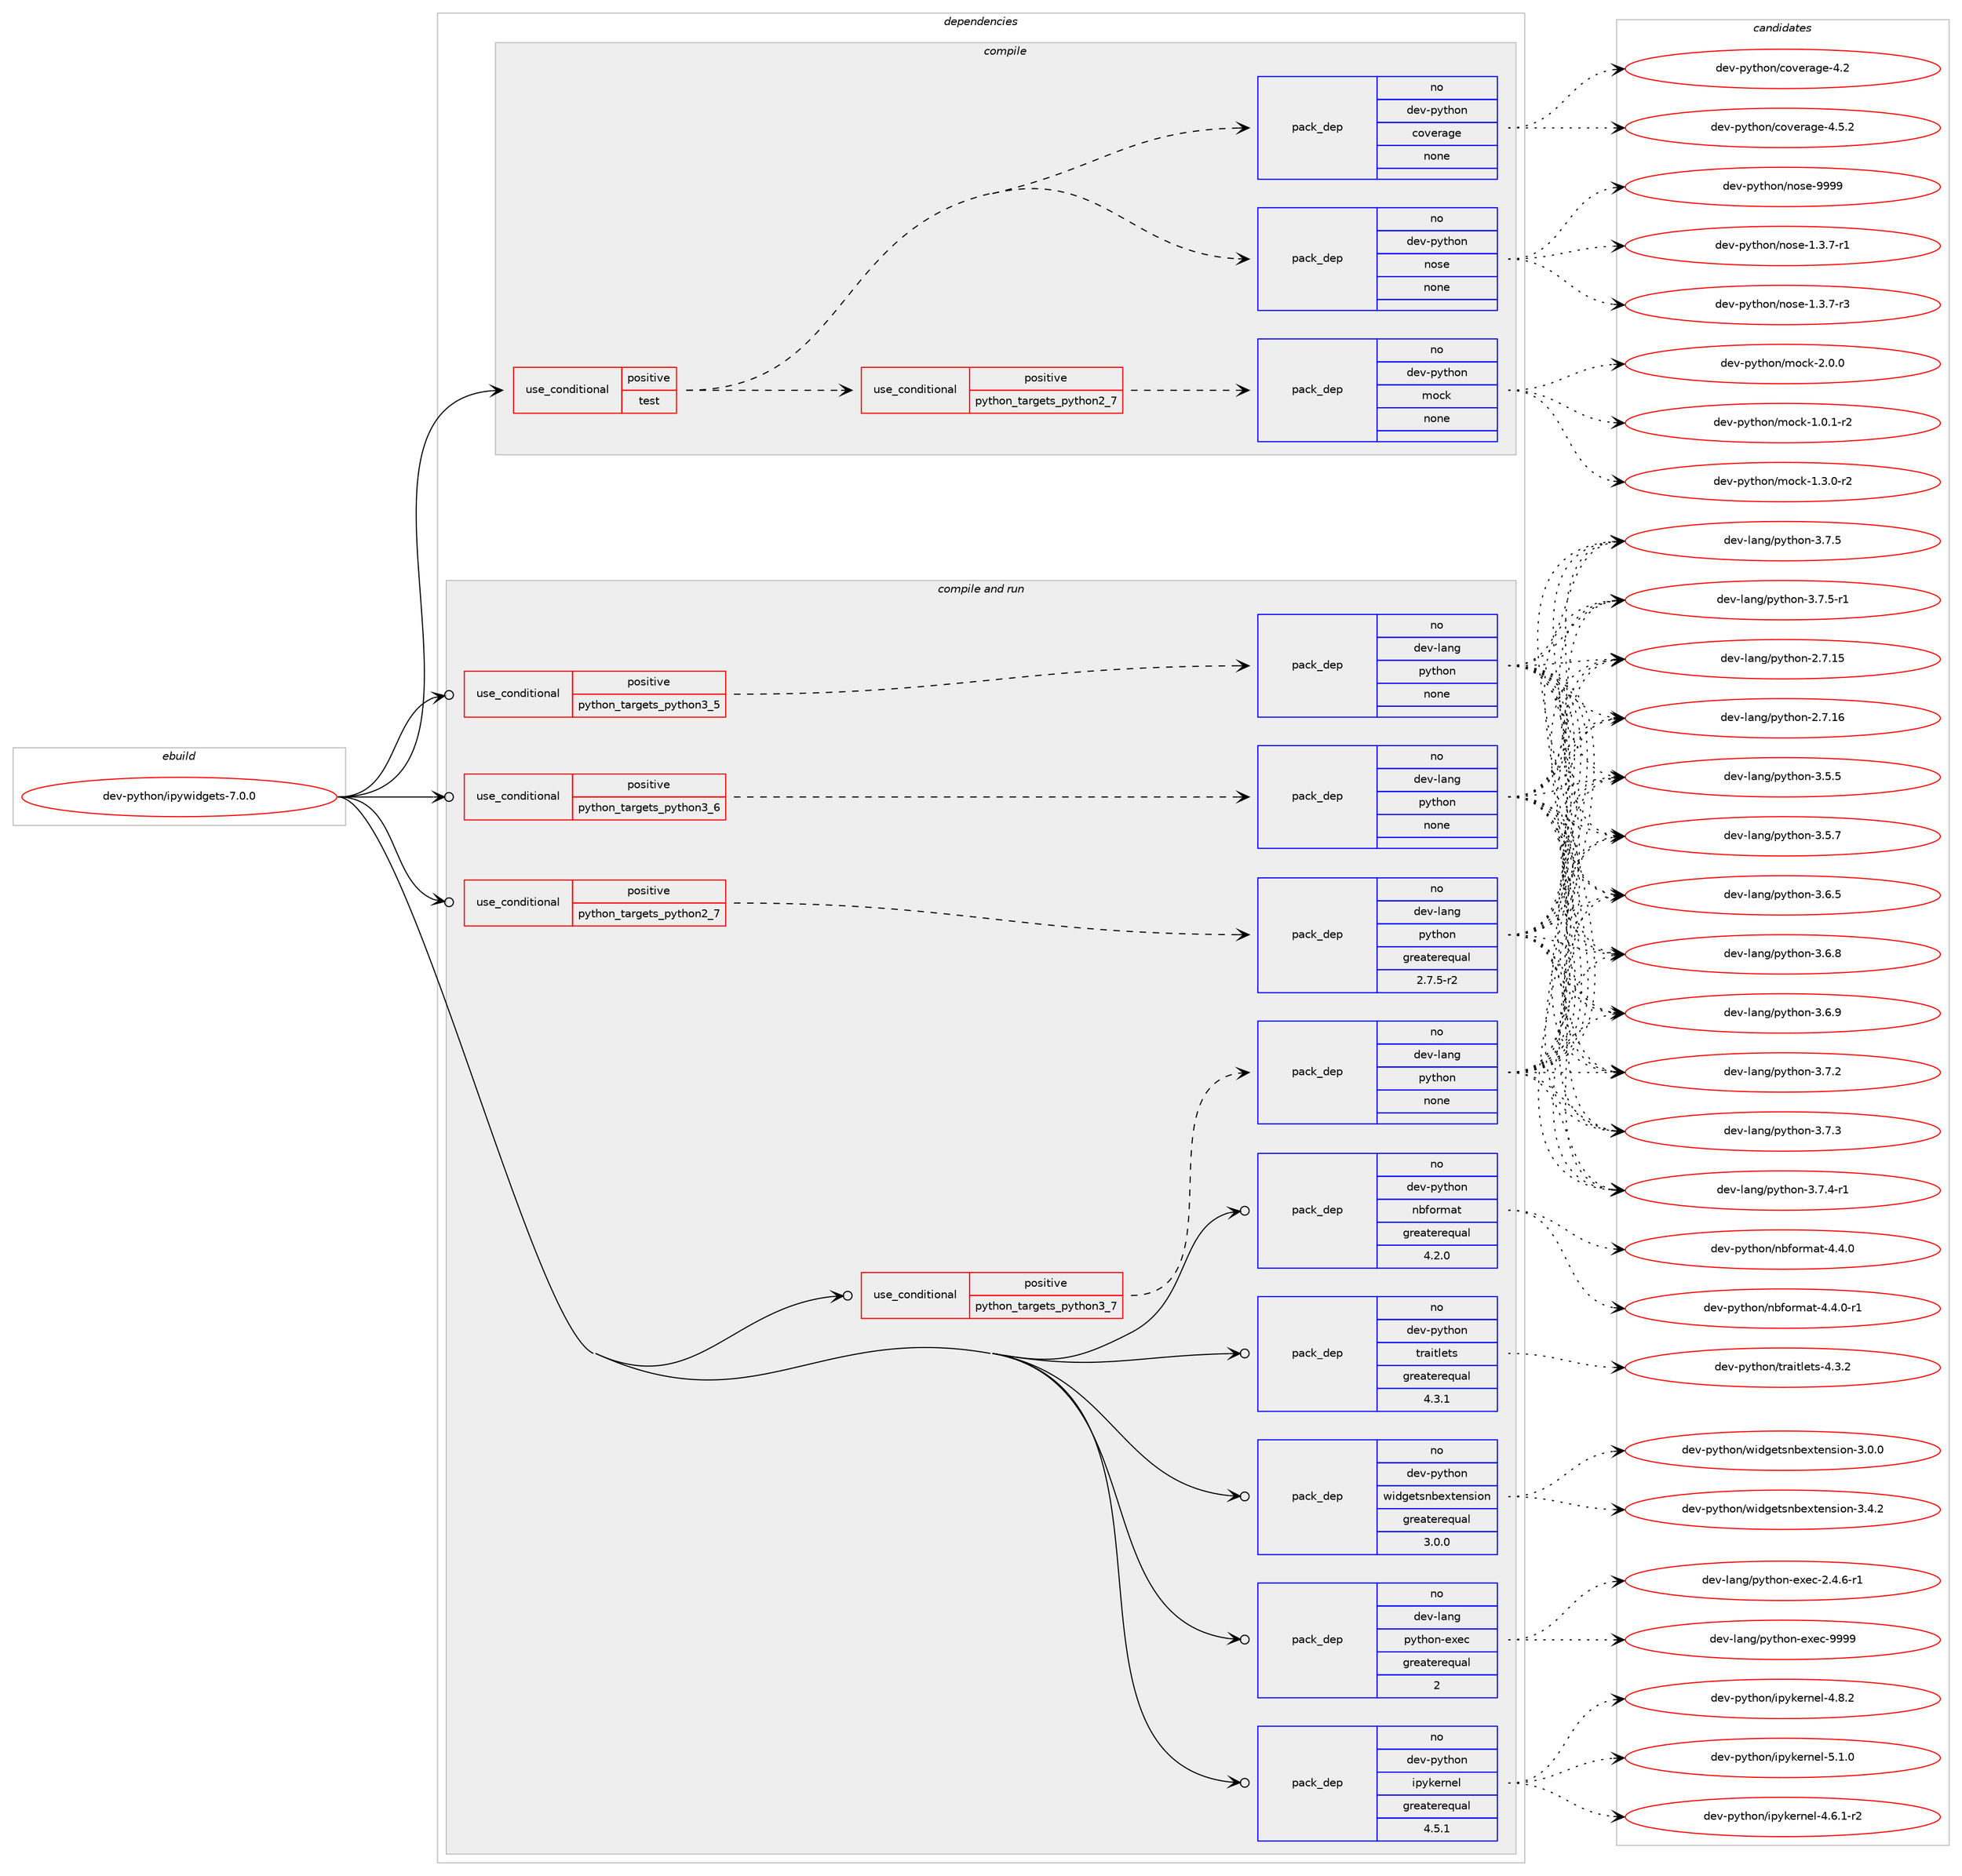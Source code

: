 digraph prolog {

# *************
# Graph options
# *************

newrank=true;
concentrate=true;
compound=true;
graph [rankdir=LR,fontname=Helvetica,fontsize=10,ranksep=1.5];#, ranksep=2.5, nodesep=0.2];
edge  [arrowhead=vee];
node  [fontname=Helvetica,fontsize=10];

# **********
# The ebuild
# **********

subgraph cluster_leftcol {
color=gray;
rank=same;
label=<<i>ebuild</i>>;
id [label="dev-python/ipywidgets-7.0.0", color=red, width=4, href="../dev-python/ipywidgets-7.0.0.svg"];
}

# ****************
# The dependencies
# ****************

subgraph cluster_midcol {
color=gray;
label=<<i>dependencies</i>>;
subgraph cluster_compile {
fillcolor="#eeeeee";
style=filled;
label=<<i>compile</i>>;
subgraph cond141062 {
dependency610042 [label=<<TABLE BORDER="0" CELLBORDER="1" CELLSPACING="0" CELLPADDING="4"><TR><TD ROWSPAN="3" CELLPADDING="10">use_conditional</TD></TR><TR><TD>positive</TD></TR><TR><TD>test</TD></TR></TABLE>>, shape=none, color=red];
subgraph cond141063 {
dependency610043 [label=<<TABLE BORDER="0" CELLBORDER="1" CELLSPACING="0" CELLPADDING="4"><TR><TD ROWSPAN="3" CELLPADDING="10">use_conditional</TD></TR><TR><TD>positive</TD></TR><TR><TD>python_targets_python2_7</TD></TR></TABLE>>, shape=none, color=red];
subgraph pack457181 {
dependency610044 [label=<<TABLE BORDER="0" CELLBORDER="1" CELLSPACING="0" CELLPADDING="4" WIDTH="220"><TR><TD ROWSPAN="6" CELLPADDING="30">pack_dep</TD></TR><TR><TD WIDTH="110">no</TD></TR><TR><TD>dev-python</TD></TR><TR><TD>mock</TD></TR><TR><TD>none</TD></TR><TR><TD></TD></TR></TABLE>>, shape=none, color=blue];
}
dependency610043:e -> dependency610044:w [weight=20,style="dashed",arrowhead="vee"];
}
dependency610042:e -> dependency610043:w [weight=20,style="dashed",arrowhead="vee"];
subgraph pack457182 {
dependency610045 [label=<<TABLE BORDER="0" CELLBORDER="1" CELLSPACING="0" CELLPADDING="4" WIDTH="220"><TR><TD ROWSPAN="6" CELLPADDING="30">pack_dep</TD></TR><TR><TD WIDTH="110">no</TD></TR><TR><TD>dev-python</TD></TR><TR><TD>nose</TD></TR><TR><TD>none</TD></TR><TR><TD></TD></TR></TABLE>>, shape=none, color=blue];
}
dependency610042:e -> dependency610045:w [weight=20,style="dashed",arrowhead="vee"];
subgraph pack457183 {
dependency610046 [label=<<TABLE BORDER="0" CELLBORDER="1" CELLSPACING="0" CELLPADDING="4" WIDTH="220"><TR><TD ROWSPAN="6" CELLPADDING="30">pack_dep</TD></TR><TR><TD WIDTH="110">no</TD></TR><TR><TD>dev-python</TD></TR><TR><TD>coverage</TD></TR><TR><TD>none</TD></TR><TR><TD></TD></TR></TABLE>>, shape=none, color=blue];
}
dependency610042:e -> dependency610046:w [weight=20,style="dashed",arrowhead="vee"];
}
id:e -> dependency610042:w [weight=20,style="solid",arrowhead="vee"];
}
subgraph cluster_compileandrun {
fillcolor="#eeeeee";
style=filled;
label=<<i>compile and run</i>>;
subgraph cond141064 {
dependency610047 [label=<<TABLE BORDER="0" CELLBORDER="1" CELLSPACING="0" CELLPADDING="4"><TR><TD ROWSPAN="3" CELLPADDING="10">use_conditional</TD></TR><TR><TD>positive</TD></TR><TR><TD>python_targets_python2_7</TD></TR></TABLE>>, shape=none, color=red];
subgraph pack457184 {
dependency610048 [label=<<TABLE BORDER="0" CELLBORDER="1" CELLSPACING="0" CELLPADDING="4" WIDTH="220"><TR><TD ROWSPAN="6" CELLPADDING="30">pack_dep</TD></TR><TR><TD WIDTH="110">no</TD></TR><TR><TD>dev-lang</TD></TR><TR><TD>python</TD></TR><TR><TD>greaterequal</TD></TR><TR><TD>2.7.5-r2</TD></TR></TABLE>>, shape=none, color=blue];
}
dependency610047:e -> dependency610048:w [weight=20,style="dashed",arrowhead="vee"];
}
id:e -> dependency610047:w [weight=20,style="solid",arrowhead="odotvee"];
subgraph cond141065 {
dependency610049 [label=<<TABLE BORDER="0" CELLBORDER="1" CELLSPACING="0" CELLPADDING="4"><TR><TD ROWSPAN="3" CELLPADDING="10">use_conditional</TD></TR><TR><TD>positive</TD></TR><TR><TD>python_targets_python3_5</TD></TR></TABLE>>, shape=none, color=red];
subgraph pack457185 {
dependency610050 [label=<<TABLE BORDER="0" CELLBORDER="1" CELLSPACING="0" CELLPADDING="4" WIDTH="220"><TR><TD ROWSPAN="6" CELLPADDING="30">pack_dep</TD></TR><TR><TD WIDTH="110">no</TD></TR><TR><TD>dev-lang</TD></TR><TR><TD>python</TD></TR><TR><TD>none</TD></TR><TR><TD></TD></TR></TABLE>>, shape=none, color=blue];
}
dependency610049:e -> dependency610050:w [weight=20,style="dashed",arrowhead="vee"];
}
id:e -> dependency610049:w [weight=20,style="solid",arrowhead="odotvee"];
subgraph cond141066 {
dependency610051 [label=<<TABLE BORDER="0" CELLBORDER="1" CELLSPACING="0" CELLPADDING="4"><TR><TD ROWSPAN="3" CELLPADDING="10">use_conditional</TD></TR><TR><TD>positive</TD></TR><TR><TD>python_targets_python3_6</TD></TR></TABLE>>, shape=none, color=red];
subgraph pack457186 {
dependency610052 [label=<<TABLE BORDER="0" CELLBORDER="1" CELLSPACING="0" CELLPADDING="4" WIDTH="220"><TR><TD ROWSPAN="6" CELLPADDING="30">pack_dep</TD></TR><TR><TD WIDTH="110">no</TD></TR><TR><TD>dev-lang</TD></TR><TR><TD>python</TD></TR><TR><TD>none</TD></TR><TR><TD></TD></TR></TABLE>>, shape=none, color=blue];
}
dependency610051:e -> dependency610052:w [weight=20,style="dashed",arrowhead="vee"];
}
id:e -> dependency610051:w [weight=20,style="solid",arrowhead="odotvee"];
subgraph cond141067 {
dependency610053 [label=<<TABLE BORDER="0" CELLBORDER="1" CELLSPACING="0" CELLPADDING="4"><TR><TD ROWSPAN="3" CELLPADDING="10">use_conditional</TD></TR><TR><TD>positive</TD></TR><TR><TD>python_targets_python3_7</TD></TR></TABLE>>, shape=none, color=red];
subgraph pack457187 {
dependency610054 [label=<<TABLE BORDER="0" CELLBORDER="1" CELLSPACING="0" CELLPADDING="4" WIDTH="220"><TR><TD ROWSPAN="6" CELLPADDING="30">pack_dep</TD></TR><TR><TD WIDTH="110">no</TD></TR><TR><TD>dev-lang</TD></TR><TR><TD>python</TD></TR><TR><TD>none</TD></TR><TR><TD></TD></TR></TABLE>>, shape=none, color=blue];
}
dependency610053:e -> dependency610054:w [weight=20,style="dashed",arrowhead="vee"];
}
id:e -> dependency610053:w [weight=20,style="solid",arrowhead="odotvee"];
subgraph pack457188 {
dependency610055 [label=<<TABLE BORDER="0" CELLBORDER="1" CELLSPACING="0" CELLPADDING="4" WIDTH="220"><TR><TD ROWSPAN="6" CELLPADDING="30">pack_dep</TD></TR><TR><TD WIDTH="110">no</TD></TR><TR><TD>dev-lang</TD></TR><TR><TD>python-exec</TD></TR><TR><TD>greaterequal</TD></TR><TR><TD>2</TD></TR></TABLE>>, shape=none, color=blue];
}
id:e -> dependency610055:w [weight=20,style="solid",arrowhead="odotvee"];
subgraph pack457189 {
dependency610056 [label=<<TABLE BORDER="0" CELLBORDER="1" CELLSPACING="0" CELLPADDING="4" WIDTH="220"><TR><TD ROWSPAN="6" CELLPADDING="30">pack_dep</TD></TR><TR><TD WIDTH="110">no</TD></TR><TR><TD>dev-python</TD></TR><TR><TD>ipykernel</TD></TR><TR><TD>greaterequal</TD></TR><TR><TD>4.5.1</TD></TR></TABLE>>, shape=none, color=blue];
}
id:e -> dependency610056:w [weight=20,style="solid",arrowhead="odotvee"];
subgraph pack457190 {
dependency610057 [label=<<TABLE BORDER="0" CELLBORDER="1" CELLSPACING="0" CELLPADDING="4" WIDTH="220"><TR><TD ROWSPAN="6" CELLPADDING="30">pack_dep</TD></TR><TR><TD WIDTH="110">no</TD></TR><TR><TD>dev-python</TD></TR><TR><TD>nbformat</TD></TR><TR><TD>greaterequal</TD></TR><TR><TD>4.2.0</TD></TR></TABLE>>, shape=none, color=blue];
}
id:e -> dependency610057:w [weight=20,style="solid",arrowhead="odotvee"];
subgraph pack457191 {
dependency610058 [label=<<TABLE BORDER="0" CELLBORDER="1" CELLSPACING="0" CELLPADDING="4" WIDTH="220"><TR><TD ROWSPAN="6" CELLPADDING="30">pack_dep</TD></TR><TR><TD WIDTH="110">no</TD></TR><TR><TD>dev-python</TD></TR><TR><TD>traitlets</TD></TR><TR><TD>greaterequal</TD></TR><TR><TD>4.3.1</TD></TR></TABLE>>, shape=none, color=blue];
}
id:e -> dependency610058:w [weight=20,style="solid",arrowhead="odotvee"];
subgraph pack457192 {
dependency610059 [label=<<TABLE BORDER="0" CELLBORDER="1" CELLSPACING="0" CELLPADDING="4" WIDTH="220"><TR><TD ROWSPAN="6" CELLPADDING="30">pack_dep</TD></TR><TR><TD WIDTH="110">no</TD></TR><TR><TD>dev-python</TD></TR><TR><TD>widgetsnbextension</TD></TR><TR><TD>greaterequal</TD></TR><TR><TD>3.0.0</TD></TR></TABLE>>, shape=none, color=blue];
}
id:e -> dependency610059:w [weight=20,style="solid",arrowhead="odotvee"];
}
subgraph cluster_run {
fillcolor="#eeeeee";
style=filled;
label=<<i>run</i>>;
}
}

# **************
# The candidates
# **************

subgraph cluster_choices {
rank=same;
color=gray;
label=<<i>candidates</i>>;

subgraph choice457181 {
color=black;
nodesep=1;
choice1001011184511212111610411111047109111991074549464846494511450 [label="dev-python/mock-1.0.1-r2", color=red, width=4,href="../dev-python/mock-1.0.1-r2.svg"];
choice1001011184511212111610411111047109111991074549465146484511450 [label="dev-python/mock-1.3.0-r2", color=red, width=4,href="../dev-python/mock-1.3.0-r2.svg"];
choice100101118451121211161041111104710911199107455046484648 [label="dev-python/mock-2.0.0", color=red, width=4,href="../dev-python/mock-2.0.0.svg"];
dependency610044:e -> choice1001011184511212111610411111047109111991074549464846494511450:w [style=dotted,weight="100"];
dependency610044:e -> choice1001011184511212111610411111047109111991074549465146484511450:w [style=dotted,weight="100"];
dependency610044:e -> choice100101118451121211161041111104710911199107455046484648:w [style=dotted,weight="100"];
}
subgraph choice457182 {
color=black;
nodesep=1;
choice10010111845112121116104111110471101111151014549465146554511449 [label="dev-python/nose-1.3.7-r1", color=red, width=4,href="../dev-python/nose-1.3.7-r1.svg"];
choice10010111845112121116104111110471101111151014549465146554511451 [label="dev-python/nose-1.3.7-r3", color=red, width=4,href="../dev-python/nose-1.3.7-r3.svg"];
choice10010111845112121116104111110471101111151014557575757 [label="dev-python/nose-9999", color=red, width=4,href="../dev-python/nose-9999.svg"];
dependency610045:e -> choice10010111845112121116104111110471101111151014549465146554511449:w [style=dotted,weight="100"];
dependency610045:e -> choice10010111845112121116104111110471101111151014549465146554511451:w [style=dotted,weight="100"];
dependency610045:e -> choice10010111845112121116104111110471101111151014557575757:w [style=dotted,weight="100"];
}
subgraph choice457183 {
color=black;
nodesep=1;
choice1001011184511212111610411111047991111181011149710310145524650 [label="dev-python/coverage-4.2", color=red, width=4,href="../dev-python/coverage-4.2.svg"];
choice10010111845112121116104111110479911111810111497103101455246534650 [label="dev-python/coverage-4.5.2", color=red, width=4,href="../dev-python/coverage-4.5.2.svg"];
dependency610046:e -> choice1001011184511212111610411111047991111181011149710310145524650:w [style=dotted,weight="100"];
dependency610046:e -> choice10010111845112121116104111110479911111810111497103101455246534650:w [style=dotted,weight="100"];
}
subgraph choice457184 {
color=black;
nodesep=1;
choice10010111845108971101034711212111610411111045504655464953 [label="dev-lang/python-2.7.15", color=red, width=4,href="../dev-lang/python-2.7.15.svg"];
choice10010111845108971101034711212111610411111045504655464954 [label="dev-lang/python-2.7.16", color=red, width=4,href="../dev-lang/python-2.7.16.svg"];
choice100101118451089711010347112121116104111110455146534653 [label="dev-lang/python-3.5.5", color=red, width=4,href="../dev-lang/python-3.5.5.svg"];
choice100101118451089711010347112121116104111110455146534655 [label="dev-lang/python-3.5.7", color=red, width=4,href="../dev-lang/python-3.5.7.svg"];
choice100101118451089711010347112121116104111110455146544653 [label="dev-lang/python-3.6.5", color=red, width=4,href="../dev-lang/python-3.6.5.svg"];
choice100101118451089711010347112121116104111110455146544656 [label="dev-lang/python-3.6.8", color=red, width=4,href="../dev-lang/python-3.6.8.svg"];
choice100101118451089711010347112121116104111110455146544657 [label="dev-lang/python-3.6.9", color=red, width=4,href="../dev-lang/python-3.6.9.svg"];
choice100101118451089711010347112121116104111110455146554650 [label="dev-lang/python-3.7.2", color=red, width=4,href="../dev-lang/python-3.7.2.svg"];
choice100101118451089711010347112121116104111110455146554651 [label="dev-lang/python-3.7.3", color=red, width=4,href="../dev-lang/python-3.7.3.svg"];
choice1001011184510897110103471121211161041111104551465546524511449 [label="dev-lang/python-3.7.4-r1", color=red, width=4,href="../dev-lang/python-3.7.4-r1.svg"];
choice100101118451089711010347112121116104111110455146554653 [label="dev-lang/python-3.7.5", color=red, width=4,href="../dev-lang/python-3.7.5.svg"];
choice1001011184510897110103471121211161041111104551465546534511449 [label="dev-lang/python-3.7.5-r1", color=red, width=4,href="../dev-lang/python-3.7.5-r1.svg"];
dependency610048:e -> choice10010111845108971101034711212111610411111045504655464953:w [style=dotted,weight="100"];
dependency610048:e -> choice10010111845108971101034711212111610411111045504655464954:w [style=dotted,weight="100"];
dependency610048:e -> choice100101118451089711010347112121116104111110455146534653:w [style=dotted,weight="100"];
dependency610048:e -> choice100101118451089711010347112121116104111110455146534655:w [style=dotted,weight="100"];
dependency610048:e -> choice100101118451089711010347112121116104111110455146544653:w [style=dotted,weight="100"];
dependency610048:e -> choice100101118451089711010347112121116104111110455146544656:w [style=dotted,weight="100"];
dependency610048:e -> choice100101118451089711010347112121116104111110455146544657:w [style=dotted,weight="100"];
dependency610048:e -> choice100101118451089711010347112121116104111110455146554650:w [style=dotted,weight="100"];
dependency610048:e -> choice100101118451089711010347112121116104111110455146554651:w [style=dotted,weight="100"];
dependency610048:e -> choice1001011184510897110103471121211161041111104551465546524511449:w [style=dotted,weight="100"];
dependency610048:e -> choice100101118451089711010347112121116104111110455146554653:w [style=dotted,weight="100"];
dependency610048:e -> choice1001011184510897110103471121211161041111104551465546534511449:w [style=dotted,weight="100"];
}
subgraph choice457185 {
color=black;
nodesep=1;
choice10010111845108971101034711212111610411111045504655464953 [label="dev-lang/python-2.7.15", color=red, width=4,href="../dev-lang/python-2.7.15.svg"];
choice10010111845108971101034711212111610411111045504655464954 [label="dev-lang/python-2.7.16", color=red, width=4,href="../dev-lang/python-2.7.16.svg"];
choice100101118451089711010347112121116104111110455146534653 [label="dev-lang/python-3.5.5", color=red, width=4,href="../dev-lang/python-3.5.5.svg"];
choice100101118451089711010347112121116104111110455146534655 [label="dev-lang/python-3.5.7", color=red, width=4,href="../dev-lang/python-3.5.7.svg"];
choice100101118451089711010347112121116104111110455146544653 [label="dev-lang/python-3.6.5", color=red, width=4,href="../dev-lang/python-3.6.5.svg"];
choice100101118451089711010347112121116104111110455146544656 [label="dev-lang/python-3.6.8", color=red, width=4,href="../dev-lang/python-3.6.8.svg"];
choice100101118451089711010347112121116104111110455146544657 [label="dev-lang/python-3.6.9", color=red, width=4,href="../dev-lang/python-3.6.9.svg"];
choice100101118451089711010347112121116104111110455146554650 [label="dev-lang/python-3.7.2", color=red, width=4,href="../dev-lang/python-3.7.2.svg"];
choice100101118451089711010347112121116104111110455146554651 [label="dev-lang/python-3.7.3", color=red, width=4,href="../dev-lang/python-3.7.3.svg"];
choice1001011184510897110103471121211161041111104551465546524511449 [label="dev-lang/python-3.7.4-r1", color=red, width=4,href="../dev-lang/python-3.7.4-r1.svg"];
choice100101118451089711010347112121116104111110455146554653 [label="dev-lang/python-3.7.5", color=red, width=4,href="../dev-lang/python-3.7.5.svg"];
choice1001011184510897110103471121211161041111104551465546534511449 [label="dev-lang/python-3.7.5-r1", color=red, width=4,href="../dev-lang/python-3.7.5-r1.svg"];
dependency610050:e -> choice10010111845108971101034711212111610411111045504655464953:w [style=dotted,weight="100"];
dependency610050:e -> choice10010111845108971101034711212111610411111045504655464954:w [style=dotted,weight="100"];
dependency610050:e -> choice100101118451089711010347112121116104111110455146534653:w [style=dotted,weight="100"];
dependency610050:e -> choice100101118451089711010347112121116104111110455146534655:w [style=dotted,weight="100"];
dependency610050:e -> choice100101118451089711010347112121116104111110455146544653:w [style=dotted,weight="100"];
dependency610050:e -> choice100101118451089711010347112121116104111110455146544656:w [style=dotted,weight="100"];
dependency610050:e -> choice100101118451089711010347112121116104111110455146544657:w [style=dotted,weight="100"];
dependency610050:e -> choice100101118451089711010347112121116104111110455146554650:w [style=dotted,weight="100"];
dependency610050:e -> choice100101118451089711010347112121116104111110455146554651:w [style=dotted,weight="100"];
dependency610050:e -> choice1001011184510897110103471121211161041111104551465546524511449:w [style=dotted,weight="100"];
dependency610050:e -> choice100101118451089711010347112121116104111110455146554653:w [style=dotted,weight="100"];
dependency610050:e -> choice1001011184510897110103471121211161041111104551465546534511449:w [style=dotted,weight="100"];
}
subgraph choice457186 {
color=black;
nodesep=1;
choice10010111845108971101034711212111610411111045504655464953 [label="dev-lang/python-2.7.15", color=red, width=4,href="../dev-lang/python-2.7.15.svg"];
choice10010111845108971101034711212111610411111045504655464954 [label="dev-lang/python-2.7.16", color=red, width=4,href="../dev-lang/python-2.7.16.svg"];
choice100101118451089711010347112121116104111110455146534653 [label="dev-lang/python-3.5.5", color=red, width=4,href="../dev-lang/python-3.5.5.svg"];
choice100101118451089711010347112121116104111110455146534655 [label="dev-lang/python-3.5.7", color=red, width=4,href="../dev-lang/python-3.5.7.svg"];
choice100101118451089711010347112121116104111110455146544653 [label="dev-lang/python-3.6.5", color=red, width=4,href="../dev-lang/python-3.6.5.svg"];
choice100101118451089711010347112121116104111110455146544656 [label="dev-lang/python-3.6.8", color=red, width=4,href="../dev-lang/python-3.6.8.svg"];
choice100101118451089711010347112121116104111110455146544657 [label="dev-lang/python-3.6.9", color=red, width=4,href="../dev-lang/python-3.6.9.svg"];
choice100101118451089711010347112121116104111110455146554650 [label="dev-lang/python-3.7.2", color=red, width=4,href="../dev-lang/python-3.7.2.svg"];
choice100101118451089711010347112121116104111110455146554651 [label="dev-lang/python-3.7.3", color=red, width=4,href="../dev-lang/python-3.7.3.svg"];
choice1001011184510897110103471121211161041111104551465546524511449 [label="dev-lang/python-3.7.4-r1", color=red, width=4,href="../dev-lang/python-3.7.4-r1.svg"];
choice100101118451089711010347112121116104111110455146554653 [label="dev-lang/python-3.7.5", color=red, width=4,href="../dev-lang/python-3.7.5.svg"];
choice1001011184510897110103471121211161041111104551465546534511449 [label="dev-lang/python-3.7.5-r1", color=red, width=4,href="../dev-lang/python-3.7.5-r1.svg"];
dependency610052:e -> choice10010111845108971101034711212111610411111045504655464953:w [style=dotted,weight="100"];
dependency610052:e -> choice10010111845108971101034711212111610411111045504655464954:w [style=dotted,weight="100"];
dependency610052:e -> choice100101118451089711010347112121116104111110455146534653:w [style=dotted,weight="100"];
dependency610052:e -> choice100101118451089711010347112121116104111110455146534655:w [style=dotted,weight="100"];
dependency610052:e -> choice100101118451089711010347112121116104111110455146544653:w [style=dotted,weight="100"];
dependency610052:e -> choice100101118451089711010347112121116104111110455146544656:w [style=dotted,weight="100"];
dependency610052:e -> choice100101118451089711010347112121116104111110455146544657:w [style=dotted,weight="100"];
dependency610052:e -> choice100101118451089711010347112121116104111110455146554650:w [style=dotted,weight="100"];
dependency610052:e -> choice100101118451089711010347112121116104111110455146554651:w [style=dotted,weight="100"];
dependency610052:e -> choice1001011184510897110103471121211161041111104551465546524511449:w [style=dotted,weight="100"];
dependency610052:e -> choice100101118451089711010347112121116104111110455146554653:w [style=dotted,weight="100"];
dependency610052:e -> choice1001011184510897110103471121211161041111104551465546534511449:w [style=dotted,weight="100"];
}
subgraph choice457187 {
color=black;
nodesep=1;
choice10010111845108971101034711212111610411111045504655464953 [label="dev-lang/python-2.7.15", color=red, width=4,href="../dev-lang/python-2.7.15.svg"];
choice10010111845108971101034711212111610411111045504655464954 [label="dev-lang/python-2.7.16", color=red, width=4,href="../dev-lang/python-2.7.16.svg"];
choice100101118451089711010347112121116104111110455146534653 [label="dev-lang/python-3.5.5", color=red, width=4,href="../dev-lang/python-3.5.5.svg"];
choice100101118451089711010347112121116104111110455146534655 [label="dev-lang/python-3.5.7", color=red, width=4,href="../dev-lang/python-3.5.7.svg"];
choice100101118451089711010347112121116104111110455146544653 [label="dev-lang/python-3.6.5", color=red, width=4,href="../dev-lang/python-3.6.5.svg"];
choice100101118451089711010347112121116104111110455146544656 [label="dev-lang/python-3.6.8", color=red, width=4,href="../dev-lang/python-3.6.8.svg"];
choice100101118451089711010347112121116104111110455146544657 [label="dev-lang/python-3.6.9", color=red, width=4,href="../dev-lang/python-3.6.9.svg"];
choice100101118451089711010347112121116104111110455146554650 [label="dev-lang/python-3.7.2", color=red, width=4,href="../dev-lang/python-3.7.2.svg"];
choice100101118451089711010347112121116104111110455146554651 [label="dev-lang/python-3.7.3", color=red, width=4,href="../dev-lang/python-3.7.3.svg"];
choice1001011184510897110103471121211161041111104551465546524511449 [label="dev-lang/python-3.7.4-r1", color=red, width=4,href="../dev-lang/python-3.7.4-r1.svg"];
choice100101118451089711010347112121116104111110455146554653 [label="dev-lang/python-3.7.5", color=red, width=4,href="../dev-lang/python-3.7.5.svg"];
choice1001011184510897110103471121211161041111104551465546534511449 [label="dev-lang/python-3.7.5-r1", color=red, width=4,href="../dev-lang/python-3.7.5-r1.svg"];
dependency610054:e -> choice10010111845108971101034711212111610411111045504655464953:w [style=dotted,weight="100"];
dependency610054:e -> choice10010111845108971101034711212111610411111045504655464954:w [style=dotted,weight="100"];
dependency610054:e -> choice100101118451089711010347112121116104111110455146534653:w [style=dotted,weight="100"];
dependency610054:e -> choice100101118451089711010347112121116104111110455146534655:w [style=dotted,weight="100"];
dependency610054:e -> choice100101118451089711010347112121116104111110455146544653:w [style=dotted,weight="100"];
dependency610054:e -> choice100101118451089711010347112121116104111110455146544656:w [style=dotted,weight="100"];
dependency610054:e -> choice100101118451089711010347112121116104111110455146544657:w [style=dotted,weight="100"];
dependency610054:e -> choice100101118451089711010347112121116104111110455146554650:w [style=dotted,weight="100"];
dependency610054:e -> choice100101118451089711010347112121116104111110455146554651:w [style=dotted,weight="100"];
dependency610054:e -> choice1001011184510897110103471121211161041111104551465546524511449:w [style=dotted,weight="100"];
dependency610054:e -> choice100101118451089711010347112121116104111110455146554653:w [style=dotted,weight="100"];
dependency610054:e -> choice1001011184510897110103471121211161041111104551465546534511449:w [style=dotted,weight="100"];
}
subgraph choice457188 {
color=black;
nodesep=1;
choice10010111845108971101034711212111610411111045101120101994550465246544511449 [label="dev-lang/python-exec-2.4.6-r1", color=red, width=4,href="../dev-lang/python-exec-2.4.6-r1.svg"];
choice10010111845108971101034711212111610411111045101120101994557575757 [label="dev-lang/python-exec-9999", color=red, width=4,href="../dev-lang/python-exec-9999.svg"];
dependency610055:e -> choice10010111845108971101034711212111610411111045101120101994550465246544511449:w [style=dotted,weight="100"];
dependency610055:e -> choice10010111845108971101034711212111610411111045101120101994557575757:w [style=dotted,weight="100"];
}
subgraph choice457189 {
color=black;
nodesep=1;
choice10010111845112121116104111110471051121211071011141101011084552465446494511450 [label="dev-python/ipykernel-4.6.1-r2", color=red, width=4,href="../dev-python/ipykernel-4.6.1-r2.svg"];
choice1001011184511212111610411111047105112121107101114110101108455246564650 [label="dev-python/ipykernel-4.8.2", color=red, width=4,href="../dev-python/ipykernel-4.8.2.svg"];
choice1001011184511212111610411111047105112121107101114110101108455346494648 [label="dev-python/ipykernel-5.1.0", color=red, width=4,href="../dev-python/ipykernel-5.1.0.svg"];
dependency610056:e -> choice10010111845112121116104111110471051121211071011141101011084552465446494511450:w [style=dotted,weight="100"];
dependency610056:e -> choice1001011184511212111610411111047105112121107101114110101108455246564650:w [style=dotted,weight="100"];
dependency610056:e -> choice1001011184511212111610411111047105112121107101114110101108455346494648:w [style=dotted,weight="100"];
}
subgraph choice457190 {
color=black;
nodesep=1;
choice10010111845112121116104111110471109810211111410997116455246524648 [label="dev-python/nbformat-4.4.0", color=red, width=4,href="../dev-python/nbformat-4.4.0.svg"];
choice100101118451121211161041111104711098102111114109971164552465246484511449 [label="dev-python/nbformat-4.4.0-r1", color=red, width=4,href="../dev-python/nbformat-4.4.0-r1.svg"];
dependency610057:e -> choice10010111845112121116104111110471109810211111410997116455246524648:w [style=dotted,weight="100"];
dependency610057:e -> choice100101118451121211161041111104711098102111114109971164552465246484511449:w [style=dotted,weight="100"];
}
subgraph choice457191 {
color=black;
nodesep=1;
choice100101118451121211161041111104711611497105116108101116115455246514650 [label="dev-python/traitlets-4.3.2", color=red, width=4,href="../dev-python/traitlets-4.3.2.svg"];
dependency610058:e -> choice100101118451121211161041111104711611497105116108101116115455246514650:w [style=dotted,weight="100"];
}
subgraph choice457192 {
color=black;
nodesep=1;
choice100101118451121211161041111104711910510010310111611511098101120116101110115105111110455146484648 [label="dev-python/widgetsnbextension-3.0.0", color=red, width=4,href="../dev-python/widgetsnbextension-3.0.0.svg"];
choice100101118451121211161041111104711910510010310111611511098101120116101110115105111110455146524650 [label="dev-python/widgetsnbextension-3.4.2", color=red, width=4,href="../dev-python/widgetsnbextension-3.4.2.svg"];
dependency610059:e -> choice100101118451121211161041111104711910510010310111611511098101120116101110115105111110455146484648:w [style=dotted,weight="100"];
dependency610059:e -> choice100101118451121211161041111104711910510010310111611511098101120116101110115105111110455146524650:w [style=dotted,weight="100"];
}
}

}
